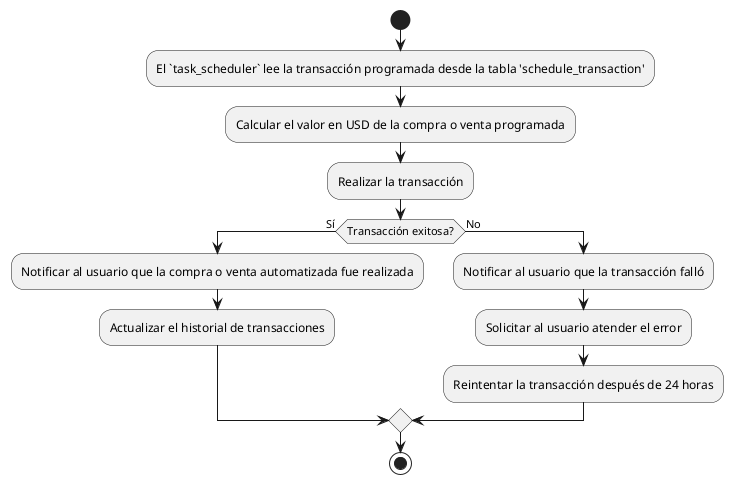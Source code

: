 @startuml "Compra automatizada"
start 

:El `task_scheduler` lee la transacción programada desde la tabla 'schedule_transaction';

:Calcular el valor en USD de la compra o venta programada;

:Realizar la transacción;

if (Transacción exitosa?) then (Sí)
    :Notificar al usuario que la compra o venta automatizada fue realizada;
    :Actualizar el historial de transacciones;
else (No)
    :Notificar al usuario que la transacción falló;
    :Solicitar al usuario atender el error;
    :Reintentar la transacción después de 24 horas;
endif

stop
@enduml

